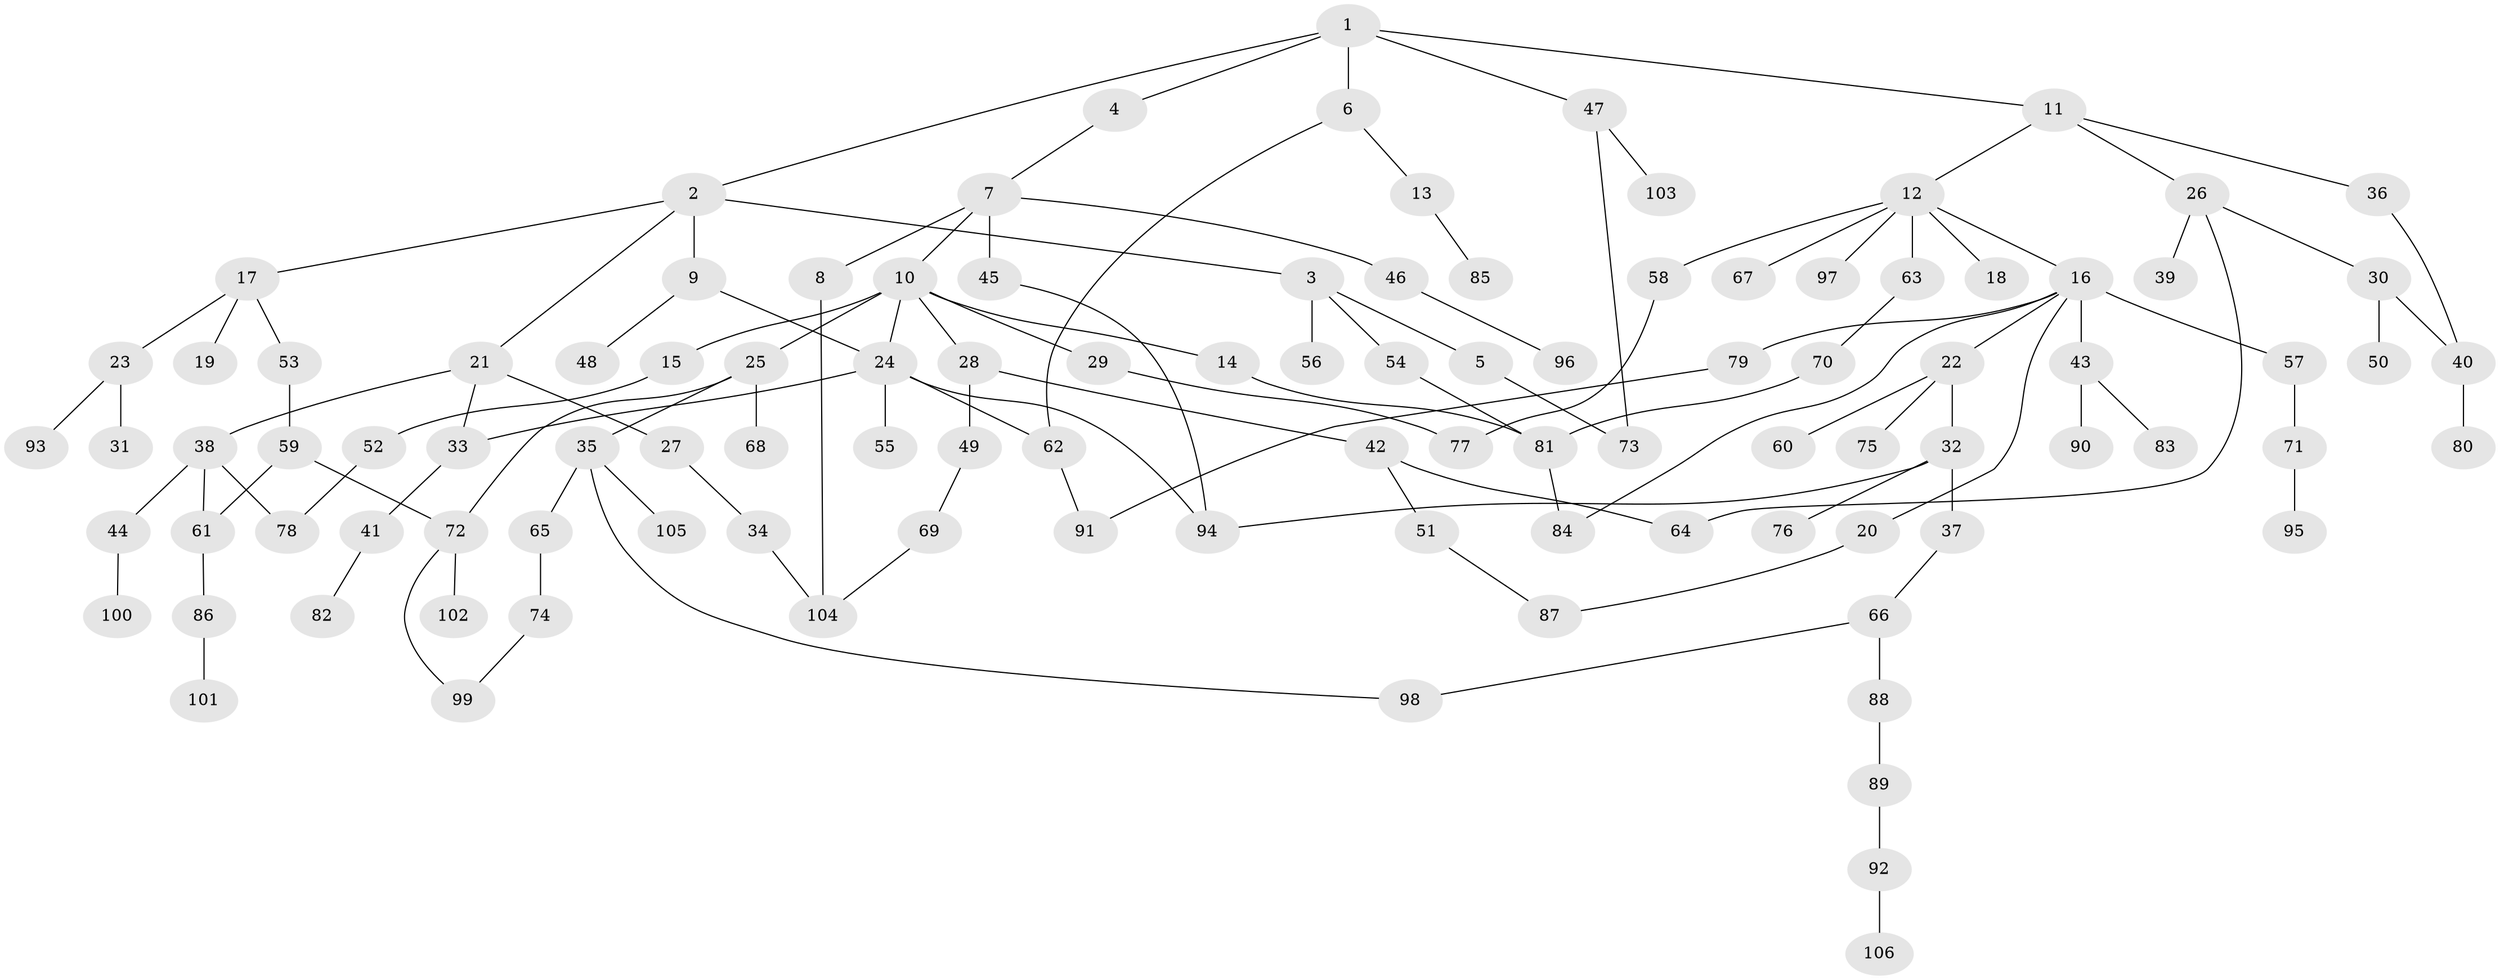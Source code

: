 // coarse degree distribution, {5: 0.11320754716981132, 7: 0.03773584905660377, 2: 0.2641509433962264, 4: 0.09433962264150944, 3: 0.2641509433962264, 1: 0.22641509433962265}
// Generated by graph-tools (version 1.1) at 2025/36/03/04/25 23:36:06]
// undirected, 106 vertices, 126 edges
graph export_dot {
  node [color=gray90,style=filled];
  1;
  2;
  3;
  4;
  5;
  6;
  7;
  8;
  9;
  10;
  11;
  12;
  13;
  14;
  15;
  16;
  17;
  18;
  19;
  20;
  21;
  22;
  23;
  24;
  25;
  26;
  27;
  28;
  29;
  30;
  31;
  32;
  33;
  34;
  35;
  36;
  37;
  38;
  39;
  40;
  41;
  42;
  43;
  44;
  45;
  46;
  47;
  48;
  49;
  50;
  51;
  52;
  53;
  54;
  55;
  56;
  57;
  58;
  59;
  60;
  61;
  62;
  63;
  64;
  65;
  66;
  67;
  68;
  69;
  70;
  71;
  72;
  73;
  74;
  75;
  76;
  77;
  78;
  79;
  80;
  81;
  82;
  83;
  84;
  85;
  86;
  87;
  88;
  89;
  90;
  91;
  92;
  93;
  94;
  95;
  96;
  97;
  98;
  99;
  100;
  101;
  102;
  103;
  104;
  105;
  106;
  1 -- 2;
  1 -- 4;
  1 -- 6;
  1 -- 11;
  1 -- 47;
  2 -- 3;
  2 -- 9;
  2 -- 17;
  2 -- 21;
  3 -- 5;
  3 -- 54;
  3 -- 56;
  4 -- 7;
  5 -- 73;
  6 -- 13;
  6 -- 62;
  7 -- 8;
  7 -- 10;
  7 -- 45;
  7 -- 46;
  8 -- 104;
  9 -- 48;
  9 -- 24;
  10 -- 14;
  10 -- 15;
  10 -- 24;
  10 -- 25;
  10 -- 28;
  10 -- 29;
  11 -- 12;
  11 -- 26;
  11 -- 36;
  12 -- 16;
  12 -- 18;
  12 -- 58;
  12 -- 63;
  12 -- 67;
  12 -- 97;
  13 -- 85;
  14 -- 81;
  15 -- 52;
  16 -- 20;
  16 -- 22;
  16 -- 43;
  16 -- 57;
  16 -- 79;
  16 -- 84;
  17 -- 19;
  17 -- 23;
  17 -- 53;
  20 -- 87;
  21 -- 27;
  21 -- 38;
  21 -- 33;
  22 -- 32;
  22 -- 60;
  22 -- 75;
  23 -- 31;
  23 -- 93;
  24 -- 33;
  24 -- 55;
  24 -- 62;
  24 -- 94;
  25 -- 35;
  25 -- 68;
  25 -- 72;
  26 -- 30;
  26 -- 39;
  26 -- 64;
  27 -- 34;
  28 -- 42;
  28 -- 49;
  29 -- 77;
  30 -- 50;
  30 -- 40;
  32 -- 37;
  32 -- 76;
  32 -- 94;
  33 -- 41;
  34 -- 104;
  35 -- 65;
  35 -- 98;
  35 -- 105;
  36 -- 40;
  37 -- 66;
  38 -- 44;
  38 -- 61;
  38 -- 78;
  40 -- 80;
  41 -- 82;
  42 -- 51;
  42 -- 64;
  43 -- 83;
  43 -- 90;
  44 -- 100;
  45 -- 94;
  46 -- 96;
  47 -- 103;
  47 -- 73;
  49 -- 69;
  51 -- 87;
  52 -- 78;
  53 -- 59;
  54 -- 81;
  57 -- 71;
  58 -- 77;
  59 -- 72;
  59 -- 61;
  61 -- 86;
  62 -- 91;
  63 -- 70;
  65 -- 74;
  66 -- 88;
  66 -- 98;
  69 -- 104;
  70 -- 81;
  71 -- 95;
  72 -- 102;
  72 -- 99;
  74 -- 99;
  79 -- 91;
  81 -- 84;
  86 -- 101;
  88 -- 89;
  89 -- 92;
  92 -- 106;
}
